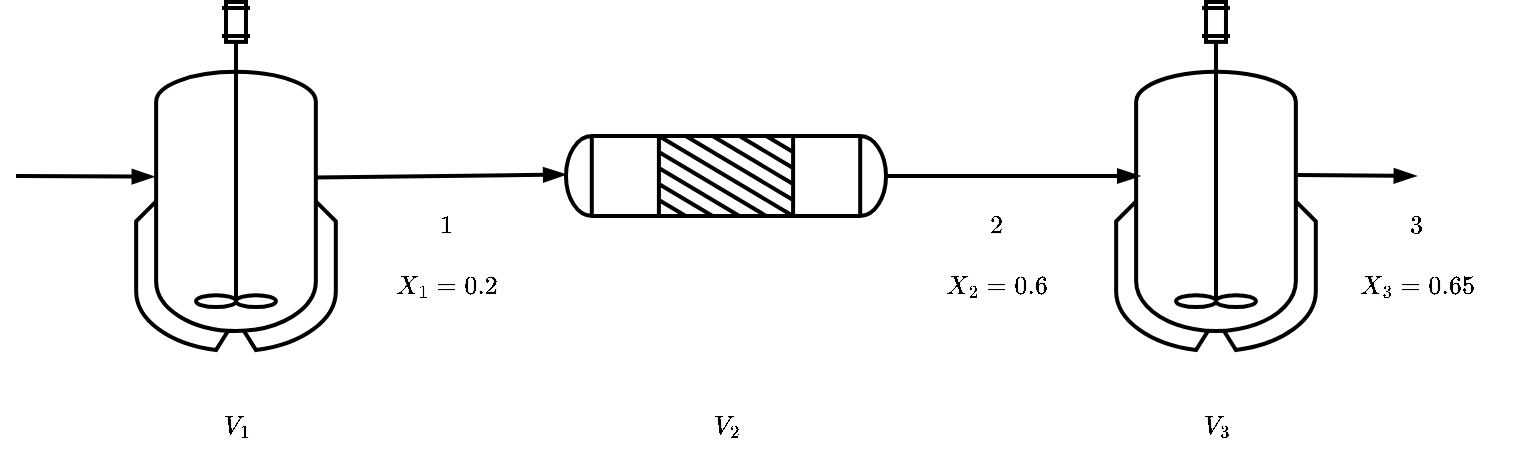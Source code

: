 <mxfile version="23.1.5" type="device">
  <diagram name="Page-1" id="yiowPWi1wD7vBIXToP4I">
    <mxGraphModel dx="1061" dy="921" grid="1" gridSize="10" guides="1" tooltips="1" connect="1" arrows="1" fold="1" page="1" pageScale="1" pageWidth="827" pageHeight="1169" math="1" shadow="0">
      <root>
        <mxCell id="0" />
        <mxCell id="1" parent="0" />
        <mxCell id="4NF_i-zTt4eTXNXRWmIU-7" style="edgeStyle=none;rounded=0;orthogonalLoop=1;jettySize=auto;html=1;strokeColor=default;align=center;verticalAlign=middle;fontFamily=Helvetica;fontSize=11;fontColor=default;labelBackgroundColor=default;endArrow=none;endFill=0;exitX=0.09;exitY=0.502;exitDx=0;exitDy=0;exitPerimeter=0;startArrow=blockThin;startFill=1;strokeWidth=2;" parent="1" source="4NF_i-zTt4eTXNXRWmIU-1" edge="1">
          <mxGeometry relative="1" as="geometry">
            <mxPoint x="50" y="180" as="targetPoint" />
          </mxGeometry>
        </mxCell>
        <mxCell id="4NF_i-zTt4eTXNXRWmIU-1" value="" style="shape=mxgraph.pid.vessels.jacketed_mixing_vessel;html=1;pointerEvents=1;align=center;verticalLabelPosition=bottom;verticalAlign=top;dashed=0;strokeWidth=2;" parent="1" vertex="1">
          <mxGeometry x="110" y="93" width="100" height="174" as="geometry" />
        </mxCell>
        <mxCell id="4NF_i-zTt4eTXNXRWmIU-2" value="" style="shape=mxgraph.pid.vessels.reactor;html=1;pointerEvents=1;align=center;verticalLabelPosition=bottom;verticalAlign=top;dashed=0;rotation=90;strokeWidth=2;" parent="1" vertex="1">
          <mxGeometry x="385" y="100" width="40" height="160" as="geometry" />
        </mxCell>
        <mxCell id="4NF_i-zTt4eTXNXRWmIU-8" style="edgeStyle=none;rounded=0;orthogonalLoop=1;jettySize=auto;html=1;strokeColor=default;align=center;verticalAlign=middle;fontFamily=Helvetica;fontSize=11;fontColor=default;labelBackgroundColor=default;endArrow=blockThin;endFill=1;exitX=0.908;exitY=0.497;exitDx=0;exitDy=0;exitPerimeter=0;strokeWidth=2;" parent="1" source="4NF_i-zTt4eTXNXRWmIU-3" edge="1">
          <mxGeometry relative="1" as="geometry">
            <mxPoint x="750" y="180" as="targetPoint" />
          </mxGeometry>
        </mxCell>
        <mxCell id="4NF_i-zTt4eTXNXRWmIU-3" value="" style="shape=mxgraph.pid.vessels.jacketed_mixing_vessel;html=1;pointerEvents=1;align=center;verticalLabelPosition=bottom;verticalAlign=top;dashed=0;strokeWidth=2;" parent="1" vertex="1">
          <mxGeometry x="600" y="93" width="100" height="174" as="geometry" />
        </mxCell>
        <mxCell id="4NF_i-zTt4eTXNXRWmIU-5" style="edgeStyle=none;rounded=0;orthogonalLoop=1;jettySize=auto;html=1;entryX=0.483;entryY=1.002;entryDx=0;entryDy=0;entryPerimeter=0;strokeColor=default;align=center;verticalAlign=middle;fontFamily=Helvetica;fontSize=11;fontColor=default;labelBackgroundColor=default;endArrow=blockThin;endFill=1;exitX=0.893;exitY=0.504;exitDx=0;exitDy=0;exitPerimeter=0;strokeWidth=2;" parent="1" source="4NF_i-zTt4eTXNXRWmIU-1" target="4NF_i-zTt4eTXNXRWmIU-2" edge="1">
          <mxGeometry relative="1" as="geometry" />
        </mxCell>
        <mxCell id="4NF_i-zTt4eTXNXRWmIU-6" style="edgeStyle=none;rounded=0;orthogonalLoop=1;jettySize=auto;html=1;entryX=0.117;entryY=0.5;entryDx=0;entryDy=0;entryPerimeter=0;strokeColor=default;align=center;verticalAlign=middle;fontFamily=Helvetica;fontSize=11;fontColor=default;labelBackgroundColor=default;endArrow=blockThin;endFill=1;strokeWidth=2;" parent="1" source="4NF_i-zTt4eTXNXRWmIU-2" target="4NF_i-zTt4eTXNXRWmIU-3" edge="1">
          <mxGeometry relative="1" as="geometry" />
        </mxCell>
        <mxCell id="4NF_i-zTt4eTXNXRWmIU-14" value="$$1$$" style="text;html=1;align=center;verticalAlign=middle;resizable=0;points=[];autosize=1;strokeColor=none;fillColor=none;fontFamily=Helvetica;fontSize=11;fontColor=default;labelBackgroundColor=default;" parent="1" vertex="1">
          <mxGeometry x="240" y="190" width="50" height="30" as="geometry" />
        </mxCell>
        <mxCell id="4NF_i-zTt4eTXNXRWmIU-15" value="$$X_1 = 0.2$$" style="text;html=1;align=center;verticalAlign=middle;resizable=0;points=[];autosize=1;strokeColor=none;fillColor=none;fontFamily=Helvetica;fontSize=11;fontColor=default;labelBackgroundColor=default;" parent="1" vertex="1">
          <mxGeometry x="215" y="220" width="100" height="30" as="geometry" />
        </mxCell>
        <mxCell id="4NF_i-zTt4eTXNXRWmIU-18" value="$$2$$" style="text;html=1;align=center;verticalAlign=middle;resizable=0;points=[];autosize=1;strokeColor=none;fillColor=none;fontFamily=Helvetica;fontSize=11;fontColor=default;labelBackgroundColor=default;" parent="1" vertex="1">
          <mxGeometry x="515" y="190" width="50" height="30" as="geometry" />
        </mxCell>
        <mxCell id="4NF_i-zTt4eTXNXRWmIU-19" value="$$X_2 = 0.6$$" style="text;html=1;align=center;verticalAlign=middle;resizable=0;points=[];autosize=1;strokeColor=none;fillColor=none;fontFamily=Helvetica;fontSize=11;fontColor=default;labelBackgroundColor=default;" parent="1" vertex="1">
          <mxGeometry x="490" y="220" width="100" height="30" as="geometry" />
        </mxCell>
        <mxCell id="4NF_i-zTt4eTXNXRWmIU-21" value="$$3$$" style="text;html=1;align=center;verticalAlign=middle;resizable=0;points=[];autosize=1;strokeColor=none;fillColor=none;fontFamily=Helvetica;fontSize=11;fontColor=default;labelBackgroundColor=default;" parent="1" vertex="1">
          <mxGeometry x="725" y="190" width="50" height="30" as="geometry" />
        </mxCell>
        <mxCell id="4NF_i-zTt4eTXNXRWmIU-22" value="$$X_3 = 0.65$$" style="text;html=1;align=center;verticalAlign=middle;resizable=0;points=[];autosize=1;strokeColor=none;fillColor=none;fontFamily=Helvetica;fontSize=11;fontColor=default;labelBackgroundColor=default;" parent="1" vertex="1">
          <mxGeometry x="700" y="220" width="100" height="30" as="geometry" />
        </mxCell>
        <mxCell id="4NF_i-zTt4eTXNXRWmIU-23" value="$$V_{1}$$" style="text;html=1;align=center;verticalAlign=middle;resizable=0;points=[];autosize=1;strokeColor=none;fillColor=none;fontFamily=Helvetica;fontSize=11;fontColor=default;labelBackgroundColor=default;" parent="1" vertex="1">
          <mxGeometry x="125" y="290" width="70" height="30" as="geometry" />
        </mxCell>
        <mxCell id="4NF_i-zTt4eTXNXRWmIU-24" value="$$V_{2}$$" style="text;html=1;align=center;verticalAlign=middle;resizable=0;points=[];autosize=1;strokeColor=none;fillColor=none;fontFamily=Helvetica;fontSize=11;fontColor=default;labelBackgroundColor=default;" parent="1" vertex="1">
          <mxGeometry x="370" y="290" width="70" height="30" as="geometry" />
        </mxCell>
        <mxCell id="4NF_i-zTt4eTXNXRWmIU-25" value="$$V_{3}$$" style="text;html=1;align=center;verticalAlign=middle;resizable=0;points=[];autosize=1;strokeColor=none;fillColor=none;fontFamily=Helvetica;fontSize=11;fontColor=default;labelBackgroundColor=default;" parent="1" vertex="1">
          <mxGeometry x="615" y="290" width="70" height="30" as="geometry" />
        </mxCell>
      </root>
    </mxGraphModel>
  </diagram>
</mxfile>
